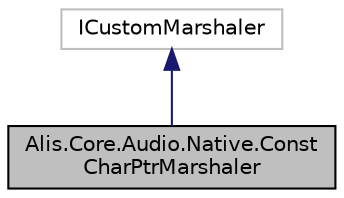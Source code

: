 digraph "Alis.Core.Audio.Native.ConstCharPtrMarshaler"
{
 // LATEX_PDF_SIZE
  edge [fontname="Helvetica",fontsize="10",labelfontname="Helvetica",labelfontsize="10"];
  node [fontname="Helvetica",fontsize="10",shape=record];
  Node1 [label="Alis.Core.Audio.Native.Const\lCharPtrMarshaler",height=0.2,width=0.4,color="black", fillcolor="grey75", style="filled", fontcolor="black",tooltip="The const char ptr marshaler class"];
  Node2 -> Node1 [dir="back",color="midnightblue",fontsize="10",style="solid",fontname="Helvetica"];
  Node2 [label="ICustomMarshaler",height=0.2,width=0.4,color="grey75", fillcolor="white", style="filled",tooltip=" "];
}
